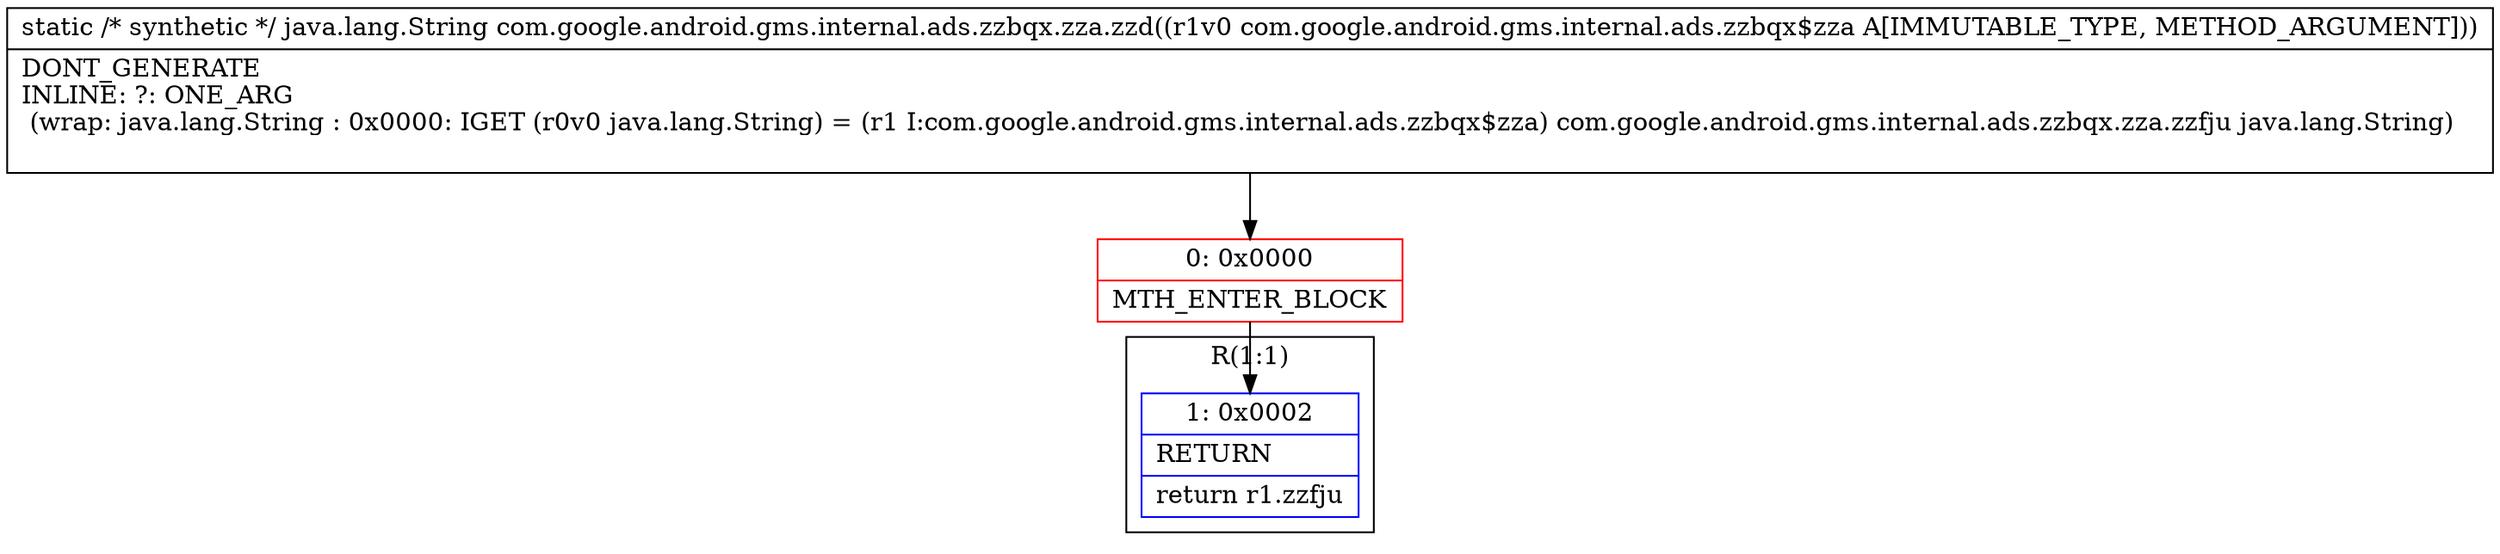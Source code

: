 digraph "CFG forcom.google.android.gms.internal.ads.zzbqx.zza.zzd(Lcom\/google\/android\/gms\/internal\/ads\/zzbqx$zza;)Ljava\/lang\/String;" {
subgraph cluster_Region_627530550 {
label = "R(1:1)";
node [shape=record,color=blue];
Node_1 [shape=record,label="{1\:\ 0x0002|RETURN\l|return r1.zzfju\l}"];
}
Node_0 [shape=record,color=red,label="{0\:\ 0x0000|MTH_ENTER_BLOCK\l}"];
MethodNode[shape=record,label="{static \/* synthetic *\/ java.lang.String com.google.android.gms.internal.ads.zzbqx.zza.zzd((r1v0 com.google.android.gms.internal.ads.zzbqx$zza A[IMMUTABLE_TYPE, METHOD_ARGUMENT]))  | DONT_GENERATE\lINLINE: ?: ONE_ARG  \l  (wrap: java.lang.String : 0x0000: IGET  (r0v0 java.lang.String) = (r1 I:com.google.android.gms.internal.ads.zzbqx$zza) com.google.android.gms.internal.ads.zzbqx.zza.zzfju java.lang.String)\l\l}"];
MethodNode -> Node_0;
Node_0 -> Node_1;
}

